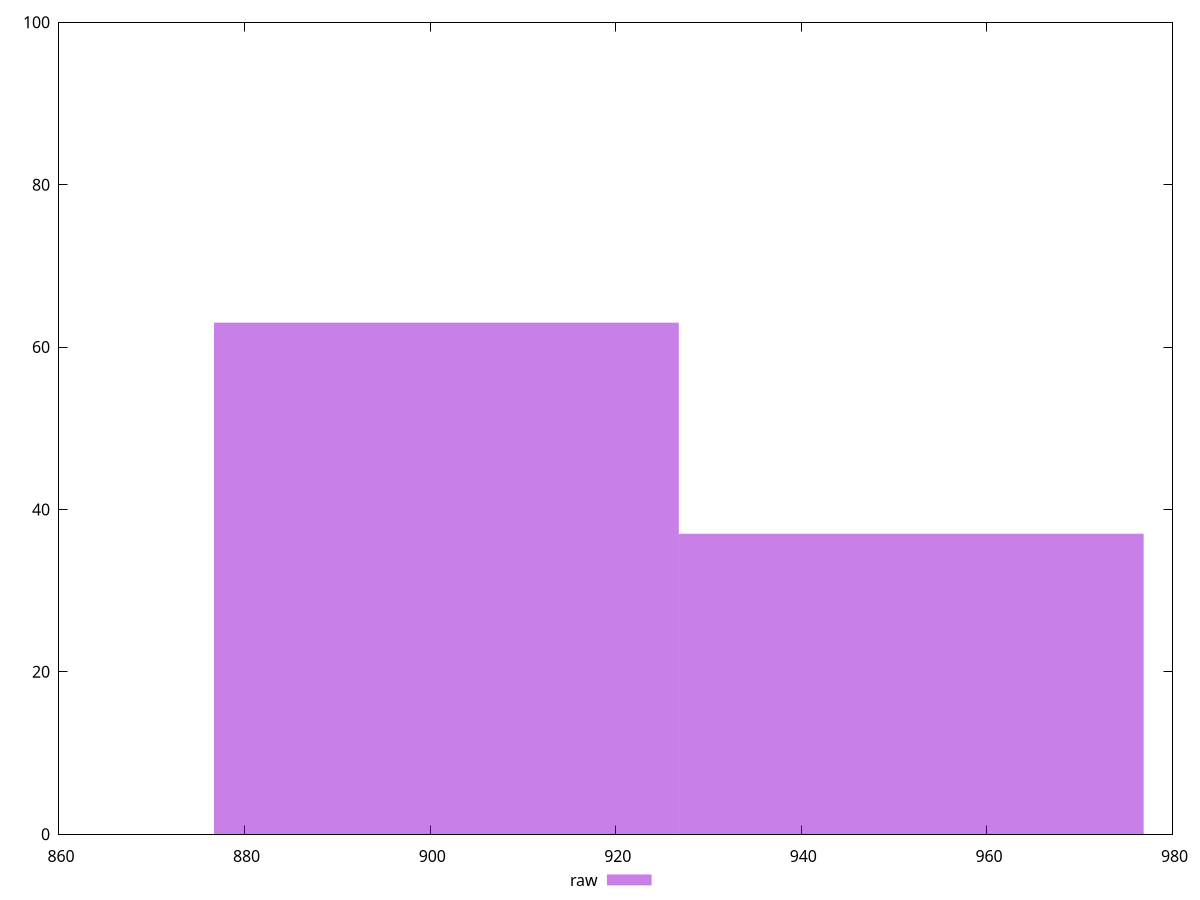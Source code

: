 reset
set terminal svg size 640, 490 enhanced background rgb 'white'
set output "report_00007_2020-12-11T15:55:29.892Z/render-blocking-resources/samples/pages+cached+nointeractive/raw/histogram.svg"

$raw <<EOF
951.845287619412 37
901.7481672183903 63
EOF

set key outside below
set boxwidth 50.097120401021684
set yrange [0:100]
set style fill transparent solid 0.5 noborder

plot \
  $raw title "raw" with boxes, \


reset